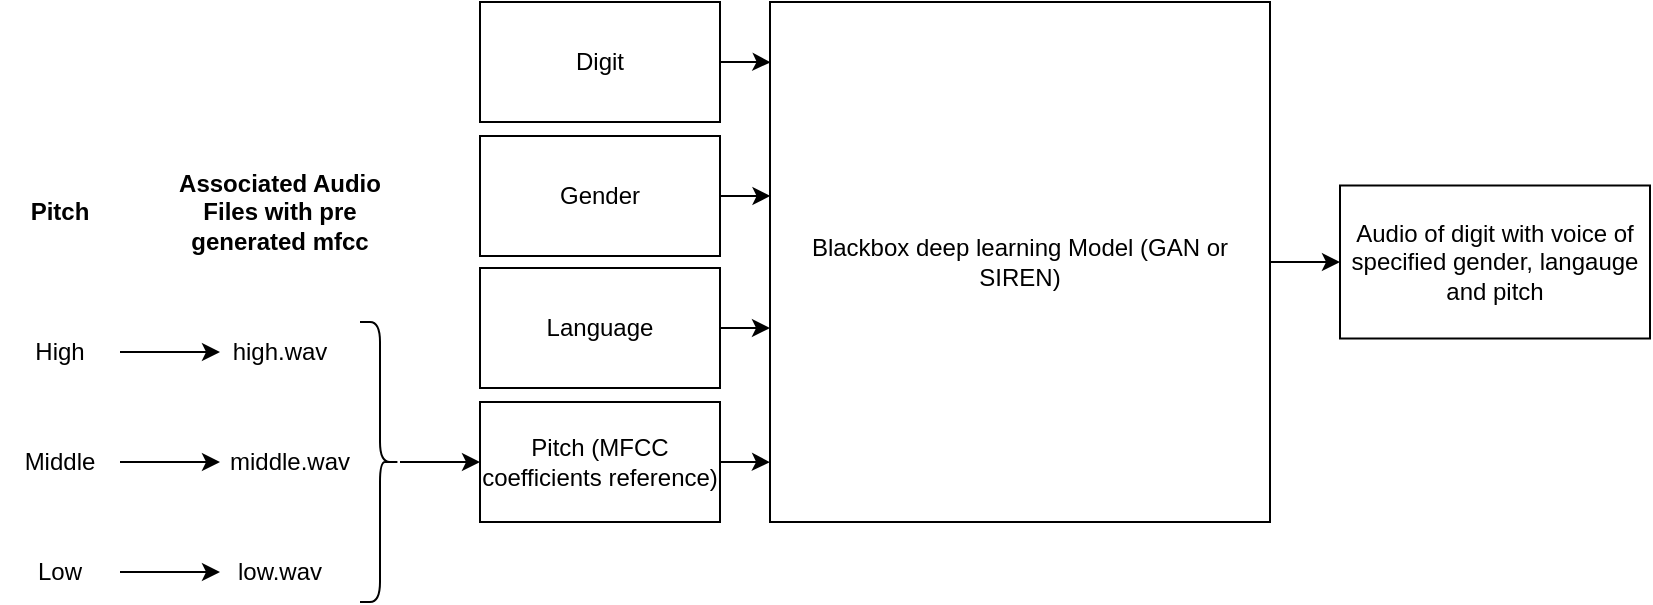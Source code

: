 <mxfile version="18.1.3" type="device" pages="3"><diagram id="RJk_4TyqVdPqacIfHDRq" name="interface"><mxGraphModel dx="1165" dy="973" grid="1" gridSize="10" guides="1" tooltips="1" connect="1" arrows="1" fold="1" page="1" pageScale="1" pageWidth="850" pageHeight="1100" math="0" shadow="0"><root><mxCell id="0"/><mxCell id="1" parent="0"/><mxCell id="1g71r5wHjY2ao3FedFZk-12" style="edgeStyle=orthogonalEdgeStyle;rounded=0;orthogonalLoop=1;jettySize=auto;html=1;" parent="1" source="1g71r5wHjY2ao3FedFZk-1" target="1g71r5wHjY2ao3FedFZk-4" edge="1"><mxGeometry relative="1" as="geometry"/></mxCell><mxCell id="1g71r5wHjY2ao3FedFZk-1" value="High" style="text;html=1;strokeColor=none;fillColor=none;align=center;verticalAlign=middle;whiteSpace=wrap;rounded=0;" parent="1" vertex="1"><mxGeometry y="230" width="60" height="30" as="geometry"/></mxCell><mxCell id="1g71r5wHjY2ao3FedFZk-13" style="edgeStyle=orthogonalEdgeStyle;rounded=0;orthogonalLoop=1;jettySize=auto;html=1;" parent="1" source="1g71r5wHjY2ao3FedFZk-2" target="1g71r5wHjY2ao3FedFZk-5" edge="1"><mxGeometry relative="1" as="geometry"/></mxCell><mxCell id="1g71r5wHjY2ao3FedFZk-2" value="Middle" style="text;html=1;strokeColor=none;fillColor=none;align=center;verticalAlign=middle;whiteSpace=wrap;rounded=0;" parent="1" vertex="1"><mxGeometry y="285" width="60" height="30" as="geometry"/></mxCell><mxCell id="1g71r5wHjY2ao3FedFZk-14" style="edgeStyle=orthogonalEdgeStyle;rounded=0;orthogonalLoop=1;jettySize=auto;html=1;" parent="1" source="1g71r5wHjY2ao3FedFZk-3" target="1g71r5wHjY2ao3FedFZk-6" edge="1"><mxGeometry relative="1" as="geometry"/></mxCell><mxCell id="1g71r5wHjY2ao3FedFZk-3" value="Low" style="text;html=1;strokeColor=none;fillColor=none;align=center;verticalAlign=middle;whiteSpace=wrap;rounded=0;" parent="1" vertex="1"><mxGeometry y="340" width="60" height="30" as="geometry"/></mxCell><mxCell id="1g71r5wHjY2ao3FedFZk-4" value="high.wav" style="text;html=1;strokeColor=none;fillColor=none;align=center;verticalAlign=middle;whiteSpace=wrap;rounded=0;" parent="1" vertex="1"><mxGeometry x="110" y="230" width="60" height="30" as="geometry"/></mxCell><mxCell id="1g71r5wHjY2ao3FedFZk-5" value="middle.wav" style="text;html=1;strokeColor=none;fillColor=none;align=center;verticalAlign=middle;whiteSpace=wrap;rounded=0;" parent="1" vertex="1"><mxGeometry x="110" y="285" width="70" height="30" as="geometry"/></mxCell><mxCell id="1g71r5wHjY2ao3FedFZk-6" value="low.wav" style="text;html=1;strokeColor=none;fillColor=none;align=center;verticalAlign=middle;whiteSpace=wrap;rounded=0;" parent="1" vertex="1"><mxGeometry x="110" y="340" width="60" height="30" as="geometry"/></mxCell><mxCell id="1g71r5wHjY2ao3FedFZk-10" value="Pitch" style="text;html=1;strokeColor=none;fillColor=none;align=center;verticalAlign=middle;whiteSpace=wrap;rounded=0;fontStyle=1" parent="1" vertex="1"><mxGeometry y="160" width="60" height="30" as="geometry"/></mxCell><mxCell id="1g71r5wHjY2ao3FedFZk-11" value="Associated Audio Files with pre generated mfcc" style="text;html=1;strokeColor=none;fillColor=none;align=center;verticalAlign=middle;whiteSpace=wrap;rounded=0;fontStyle=1" parent="1" vertex="1"><mxGeometry x="80" y="140" width="120" height="70" as="geometry"/></mxCell><mxCell id="1g71r5wHjY2ao3FedFZk-20" style="edgeStyle=orthogonalEdgeStyle;rounded=0;orthogonalLoop=1;jettySize=auto;html=1;" parent="1" source="1g71r5wHjY2ao3FedFZk-15" target="1g71r5wHjY2ao3FedFZk-19" edge="1"><mxGeometry relative="1" as="geometry"/></mxCell><mxCell id="1g71r5wHjY2ao3FedFZk-15" value="" style="shape=curlyBracket;whiteSpace=wrap;html=1;rounded=1;flipH=1;" parent="1" vertex="1"><mxGeometry x="180" y="230" width="20" height="140" as="geometry"/></mxCell><mxCell id="1g71r5wHjY2ao3FedFZk-22" style="edgeStyle=orthogonalEdgeStyle;rounded=0;orthogonalLoop=1;jettySize=auto;html=1;entryX=0.001;entryY=0.116;entryDx=0;entryDy=0;entryPerimeter=0;" parent="1" source="1g71r5wHjY2ao3FedFZk-16" target="1g71r5wHjY2ao3FedFZk-21" edge="1"><mxGeometry relative="1" as="geometry"/></mxCell><mxCell id="1g71r5wHjY2ao3FedFZk-16" value="Digit" style="rounded=0;whiteSpace=wrap;html=1;" parent="1" vertex="1"><mxGeometry x="240" y="70" width="120" height="60" as="geometry"/></mxCell><mxCell id="1g71r5wHjY2ao3FedFZk-23" style="edgeStyle=orthogonalEdgeStyle;rounded=0;orthogonalLoop=1;jettySize=auto;html=1;entryX=0.001;entryY=0.373;entryDx=0;entryDy=0;entryPerimeter=0;" parent="1" source="1g71r5wHjY2ao3FedFZk-17" target="1g71r5wHjY2ao3FedFZk-21" edge="1"><mxGeometry relative="1" as="geometry"><mxPoint x="400" y="160" as="targetPoint"/></mxGeometry></mxCell><mxCell id="1g71r5wHjY2ao3FedFZk-17" value="Gender" style="rounded=0;whiteSpace=wrap;html=1;" parent="1" vertex="1"><mxGeometry x="240" y="137" width="120" height="60" as="geometry"/></mxCell><mxCell id="1g71r5wHjY2ao3FedFZk-24" style="edgeStyle=orthogonalEdgeStyle;rounded=0;orthogonalLoop=1;jettySize=auto;html=1;entryX=0;entryY=0.627;entryDx=0;entryDy=0;entryPerimeter=0;" parent="1" source="1g71r5wHjY2ao3FedFZk-18" target="1g71r5wHjY2ao3FedFZk-21" edge="1"><mxGeometry relative="1" as="geometry"/></mxCell><mxCell id="1g71r5wHjY2ao3FedFZk-18" value="Language" style="rounded=0;whiteSpace=wrap;html=1;" parent="1" vertex="1"><mxGeometry x="240" y="203" width="120" height="60" as="geometry"/></mxCell><mxCell id="1g71r5wHjY2ao3FedFZk-25" style="edgeStyle=orthogonalEdgeStyle;rounded=0;orthogonalLoop=1;jettySize=auto;html=1;entryX=0;entryY=0.885;entryDx=0;entryDy=0;entryPerimeter=0;" parent="1" source="1g71r5wHjY2ao3FedFZk-19" target="1g71r5wHjY2ao3FedFZk-21" edge="1"><mxGeometry relative="1" as="geometry"/></mxCell><mxCell id="1g71r5wHjY2ao3FedFZk-19" value="Pitch (MFCC coefficients reference)" style="rounded=0;whiteSpace=wrap;html=1;" parent="1" vertex="1"><mxGeometry x="240" y="270" width="120" height="60" as="geometry"/></mxCell><mxCell id="1g71r5wHjY2ao3FedFZk-27" value="" style="edgeStyle=orthogonalEdgeStyle;rounded=0;orthogonalLoop=1;jettySize=auto;html=1;" parent="1" source="1g71r5wHjY2ao3FedFZk-21" target="1g71r5wHjY2ao3FedFZk-26" edge="1"><mxGeometry relative="1" as="geometry"/></mxCell><mxCell id="1g71r5wHjY2ao3FedFZk-21" value="Blackbox deep learning Model (GAN or SIREN)" style="rounded=0;whiteSpace=wrap;html=1;" parent="1" vertex="1"><mxGeometry x="385" y="70" width="250" height="260" as="geometry"/></mxCell><mxCell id="1g71r5wHjY2ao3FedFZk-26" value="Audio of digit with voice of specified gender, langauge and pitch" style="whiteSpace=wrap;html=1;rounded=0;" parent="1" vertex="1"><mxGeometry x="670" y="161.75" width="155" height="76.5" as="geometry"/></mxCell></root></mxGraphModel></diagram><diagram id="-pF9hlNt7AJGhZWx9ul4" name="siren-audio"><mxGraphModel dx="799" dy="667" grid="1" gridSize="10" guides="1" tooltips="1" connect="1" arrows="1" fold="1" page="1" pageScale="1" pageWidth="850" pageHeight="1100" math="1" shadow="0"><root><mxCell id="0"/><mxCell id="1" parent="0"/><mxCell id="YuuGcKrCHiPrBO325uyI-1" value="" style="rounded=0;whiteSpace=wrap;html=1;fillColor=#fff2cc;labelPosition=left;verticalLabelPosition=top;align=right;verticalAlign=bottom;horizontal=0;strokeColor=#d6b656;" vertex="1" parent="1"><mxGeometry x="45" y="160" width="380" height="130" as="geometry"/></mxCell><mxCell id="YuuGcKrCHiPrBO325uyI-2" style="edgeStyle=orthogonalEdgeStyle;rounded=0;orthogonalLoop=1;jettySize=auto;html=1;fontSize=10;" edge="1" parent="1" source="YuuGcKrCHiPrBO325uyI-3" target="YuuGcKrCHiPrBO325uyI-12"><mxGeometry relative="1" as="geometry"/></mxCell><mxCell id="YuuGcKrCHiPrBO325uyI-3" value="Mapping Network" style="rounded=1;whiteSpace=wrap;html=1;fillColor=#dae8fc;strokeColor=#6c8ebf;" vertex="1" parent="1"><mxGeometry x="85" y="200" width="120" height="55" as="geometry"/></mxCell><mxCell id="YuuGcKrCHiPrBO325uyI-4" value="" style="endArrow=classic;html=1;rounded=0;" edge="1" parent="1" source="YuuGcKrCHiPrBO325uyI-5" target="YuuGcKrCHiPrBO325uyI-3"><mxGeometry width="50" height="50" relative="1" as="geometry"><mxPoint x="145" y="140" as="sourcePoint"/><mxPoint x="235" y="110" as="targetPoint"/></mxGeometry></mxCell><mxCell id="YuuGcKrCHiPrBO325uyI-5" value="" style="rounded=1;whiteSpace=wrap;html=1;container=1;collapsible=0;recursiveResize=0;" vertex="1" parent="1"><mxGeometry x="95" y="10" width="100" height="130" as="geometry"/></mxCell><mxCell id="YuuGcKrCHiPrBO325uyI-6" value="&lt;font style=&quot;font-size: 10px;&quot;&gt;$$gender\ \vec{g}$$&lt;/font&gt;" style="rounded=1;whiteSpace=wrap;html=1;fillColor=#f5f5f5;strokeColor=#666666;fontColor=#333333;" vertex="1" parent="YuuGcKrCHiPrBO325uyI-5"><mxGeometry x="10" y="10" width="80" height="20" as="geometry"/></mxCell><mxCell id="YuuGcKrCHiPrBO325uyI-7" value="&lt;font style=&quot;font-size: 10px;&quot;&gt;$$language\&amp;nbsp; \vec{l}$$&lt;/font&gt;" style="rounded=1;whiteSpace=wrap;html=1;fillColor=#f5f5f5;strokeColor=#666666;fontColor=#333333;" vertex="1" parent="YuuGcKrCHiPrBO325uyI-5"><mxGeometry x="10" y="40" width="80" height="20" as="geometry"/></mxCell><mxCell id="YuuGcKrCHiPrBO325uyI-8" value="&lt;font style=&quot;font-size: 10px;&quot;&gt;$$digit\ \vec{d}$$&lt;/font&gt;" style="rounded=1;whiteSpace=wrap;html=1;fillColor=#f5f5f5;strokeColor=#666666;fontColor=#333333;" vertex="1" parent="YuuGcKrCHiPrBO325uyI-5"><mxGeometry x="10" y="70" width="80" height="20" as="geometry"/></mxCell><mxCell id="YuuGcKrCHiPrBO325uyI-9" value="&lt;font style=&quot;font-size: 10px;&quot;&gt;$$mfcc\ \vec{m}$$&lt;/font&gt;" style="rounded=1;whiteSpace=wrap;html=1;fillColor=#f5f5f5;strokeColor=#666666;fontColor=#333333;" vertex="1" parent="YuuGcKrCHiPrBO325uyI-5"><mxGeometry x="10" y="100" width="80" height="20" as="geometry"/></mxCell><mxCell id="YuuGcKrCHiPrBO325uyI-10" value="" style="rounded=1;whiteSpace=wrap;html=1;container=1;collapsible=0;recursiveResize=0;" vertex="1" parent="1"><mxGeometry x="275" y="100" width="140" height="40" as="geometry"/></mxCell><mxCell id="YuuGcKrCHiPrBO325uyI-11" value="&lt;span style=&quot;color: rgb(0, 0, 0); font-size: 10px;&quot;&gt;$$time\ \ \vec{t}$$&lt;/span&gt;" style="rounded=1;whiteSpace=wrap;html=1;fillColor=#f5f5f5;strokeColor=#666666;fontColor=#333333;" vertex="1" parent="YuuGcKrCHiPrBO325uyI-10"><mxGeometry x="15" y="10" width="110" height="20" as="geometry"/></mxCell><mxCell id="YuuGcKrCHiPrBO325uyI-12" value="Siren" style="rounded=1;whiteSpace=wrap;html=1;fillColor=#dae8fc;strokeColor=#6c8ebf;" vertex="1" parent="1"><mxGeometry x="285" y="200" width="120" height="55" as="geometry"/></mxCell><mxCell id="YuuGcKrCHiPrBO325uyI-13" style="edgeStyle=orthogonalEdgeStyle;rounded=0;orthogonalLoop=1;jettySize=auto;html=1;fontSize=10;" edge="1" parent="1" source="YuuGcKrCHiPrBO325uyI-11" target="YuuGcKrCHiPrBO325uyI-12"><mxGeometry relative="1" as="geometry"/></mxCell><mxCell id="YuuGcKrCHiPrBO325uyI-14" value="&lt;span style=&quot;color: rgb(0, 0, 0);&quot;&gt;$$intensity\ i$$&lt;/span&gt;" style="rounded=1;whiteSpace=wrap;html=1;fontSize=10;fillColor=#f5f5f5;strokeColor=#666666;fontColor=#333333;" vertex="1" parent="1"><mxGeometry x="475" y="207.5" width="120" height="40" as="geometry"/></mxCell><mxCell id="YuuGcKrCHiPrBO325uyI-15" value="" style="endArrow=classic;html=1;rounded=0;fontSize=10;" edge="1" parent="1" source="YuuGcKrCHiPrBO325uyI-12" target="YuuGcKrCHiPrBO325uyI-14"><mxGeometry width="50" height="50" relative="1" as="geometry"><mxPoint x="445" y="250" as="sourcePoint"/><mxPoint x="495" y="200" as="targetPoint"/></mxGeometry></mxCell><mxCell id="YuuGcKrCHiPrBO325uyI-16" value="Siren MLP with mapping" style="text;align=center;verticalAlign=middle;resizable=0;points=[];autosize=1;strokeColor=none;fillColor=none;fontSize=10;horizontal=0;labelPosition=center;verticalLabelPosition=middle;html=1;fontStyle=1" vertex="1" parent="1"><mxGeometry x="40" y="165" width="30" height="120" as="geometry"/></mxCell></root></mxGraphModel></diagram><diagram name="siren-mel" id="zU37VhTObvTgi1h4cuo7"><mxGraphModel dx="666" dy="556" grid="1" gridSize="10" guides="1" tooltips="1" connect="1" arrows="1" fold="1" page="1" pageScale="1" pageWidth="850" pageHeight="1100" math="1" shadow="0"><root><mxCell id="A25oDknfVxZkq9iPoAU--0"/><mxCell id="A25oDknfVxZkq9iPoAU--1" parent="A25oDknfVxZkq9iPoAU--0"/><mxCell id="A25oDknfVxZkq9iPoAU--3" value="" style="rounded=0;whiteSpace=wrap;html=1;fillColor=#fff2cc;labelPosition=left;verticalLabelPosition=top;align=right;verticalAlign=bottom;horizontal=0;strokeColor=#d6b656;" vertex="1" parent="A25oDknfVxZkq9iPoAU--1"><mxGeometry x="45" y="160" width="380" height="130" as="geometry"/></mxCell><mxCell id="A25oDknfVxZkq9iPoAU--4" style="edgeStyle=orthogonalEdgeStyle;rounded=0;orthogonalLoop=1;jettySize=auto;html=1;fontSize=10;" edge="1" parent="A25oDknfVxZkq9iPoAU--1" source="A25oDknfVxZkq9iPoAU--5" target="A25oDknfVxZkq9iPoAU--14"><mxGeometry relative="1" as="geometry"/></mxCell><mxCell id="A25oDknfVxZkq9iPoAU--5" value="Mapping Network" style="rounded=1;whiteSpace=wrap;html=1;fillColor=#dae8fc;strokeColor=#6c8ebf;" vertex="1" parent="A25oDknfVxZkq9iPoAU--1"><mxGeometry x="85" y="200" width="120" height="55" as="geometry"/></mxCell><mxCell id="A25oDknfVxZkq9iPoAU--6" value="" style="endArrow=classic;html=1;rounded=0;" edge="1" parent="A25oDknfVxZkq9iPoAU--1" source="A25oDknfVxZkq9iPoAU--7" target="A25oDknfVxZkq9iPoAU--5"><mxGeometry width="50" height="50" relative="1" as="geometry"><mxPoint x="145" y="140" as="sourcePoint"/><mxPoint x="235" y="110" as="targetPoint"/></mxGeometry></mxCell><mxCell id="A25oDknfVxZkq9iPoAU--7" value="" style="rounded=1;whiteSpace=wrap;html=1;container=1;collapsible=0;recursiveResize=0;" vertex="1" parent="A25oDknfVxZkq9iPoAU--1"><mxGeometry x="95" y="10" width="100" height="130" as="geometry"/></mxCell><mxCell id="A25oDknfVxZkq9iPoAU--8" value="&lt;font style=&quot;font-size: 10px;&quot;&gt;$$gender\ \vec{g}$$&lt;/font&gt;" style="rounded=1;whiteSpace=wrap;html=1;fillColor=#f5f5f5;strokeColor=#666666;fontColor=#333333;" vertex="1" parent="A25oDknfVxZkq9iPoAU--7"><mxGeometry x="10" y="10" width="80" height="20" as="geometry"/></mxCell><mxCell id="A25oDknfVxZkq9iPoAU--9" value="&lt;font style=&quot;font-size: 10px;&quot;&gt;$$language\&amp;nbsp; \vec{l}$$&lt;/font&gt;" style="rounded=1;whiteSpace=wrap;html=1;fillColor=#f5f5f5;strokeColor=#666666;fontColor=#333333;" vertex="1" parent="A25oDknfVxZkq9iPoAU--7"><mxGeometry x="10" y="40" width="80" height="20" as="geometry"/></mxCell><mxCell id="A25oDknfVxZkq9iPoAU--10" value="&lt;font style=&quot;font-size: 10px;&quot;&gt;$$digit\ \vec{d}$$&lt;/font&gt;" style="rounded=1;whiteSpace=wrap;html=1;fillColor=#f5f5f5;strokeColor=#666666;fontColor=#333333;" vertex="1" parent="A25oDknfVxZkq9iPoAU--7"><mxGeometry x="10" y="70" width="80" height="20" as="geometry"/></mxCell><mxCell id="A25oDknfVxZkq9iPoAU--11" value="&lt;font style=&quot;font-size: 10px;&quot;&gt;$$mfcc\ \vec{m}$$&lt;/font&gt;" style="rounded=1;whiteSpace=wrap;html=1;fillColor=#f5f5f5;strokeColor=#666666;fontColor=#333333;" vertex="1" parent="A25oDknfVxZkq9iPoAU--7"><mxGeometry x="10" y="100" width="80" height="20" as="geometry"/></mxCell><mxCell id="A25oDknfVxZkq9iPoAU--12" value="" style="rounded=1;whiteSpace=wrap;html=1;container=1;collapsible=0;recursiveResize=0;" vertex="1" parent="A25oDknfVxZkq9iPoAU--1"><mxGeometry x="275" y="100" width="140" height="40" as="geometry"/></mxCell><mxCell id="A25oDknfVxZkq9iPoAU--13" value="&lt;font style=&quot;font-size: 10px;&quot;&gt;$$coordinates\ (x,y)\ \vec{c}$$&lt;/font&gt;" style="rounded=1;whiteSpace=wrap;html=1;fillColor=#f5f5f5;strokeColor=#666666;fontColor=#333333;" vertex="1" parent="A25oDknfVxZkq9iPoAU--12"><mxGeometry x="15" y="10" width="110" height="20" as="geometry"/></mxCell><mxCell id="A25oDknfVxZkq9iPoAU--14" value="Siren" style="rounded=1;whiteSpace=wrap;html=1;fillColor=#dae8fc;strokeColor=#6c8ebf;" vertex="1" parent="A25oDknfVxZkq9iPoAU--1"><mxGeometry x="285" y="200" width="120" height="55" as="geometry"/></mxCell><mxCell id="A25oDknfVxZkq9iPoAU--15" style="edgeStyle=orthogonalEdgeStyle;rounded=0;orthogonalLoop=1;jettySize=auto;html=1;fontSize=10;" edge="1" parent="A25oDknfVxZkq9iPoAU--1" source="A25oDknfVxZkq9iPoAU--13" target="A25oDknfVxZkq9iPoAU--14"><mxGeometry relative="1" as="geometry"/></mxCell><mxCell id="A25oDknfVxZkq9iPoAU--16" value="$$gray\ scale\ value\ p$$" style="rounded=1;whiteSpace=wrap;html=1;fontSize=10;fillColor=#f5f5f5;strokeColor=#666666;fontColor=#333333;" vertex="1" parent="A25oDknfVxZkq9iPoAU--1"><mxGeometry x="475" y="207.5" width="120" height="40" as="geometry"/></mxCell><mxCell id="A25oDknfVxZkq9iPoAU--17" value="" style="endArrow=classic;html=1;rounded=0;fontSize=10;" edge="1" parent="A25oDknfVxZkq9iPoAU--1" source="A25oDknfVxZkq9iPoAU--14" target="A25oDknfVxZkq9iPoAU--16"><mxGeometry width="50" height="50" relative="1" as="geometry"><mxPoint x="445" y="250" as="sourcePoint"/><mxPoint x="495" y="200" as="targetPoint"/></mxGeometry></mxCell><mxCell id="vUIEzEItRngaTmvgqZkf-1" value="Siren MLP with mapping" style="text;align=center;verticalAlign=middle;resizable=0;points=[];autosize=1;strokeColor=none;fillColor=none;fontSize=10;horizontal=0;labelPosition=center;verticalLabelPosition=middle;html=1;fontStyle=1" vertex="1" parent="A25oDknfVxZkq9iPoAU--1"><mxGeometry x="40" y="165" width="30" height="120" as="geometry"/></mxCell></root></mxGraphModel></diagram></mxfile>